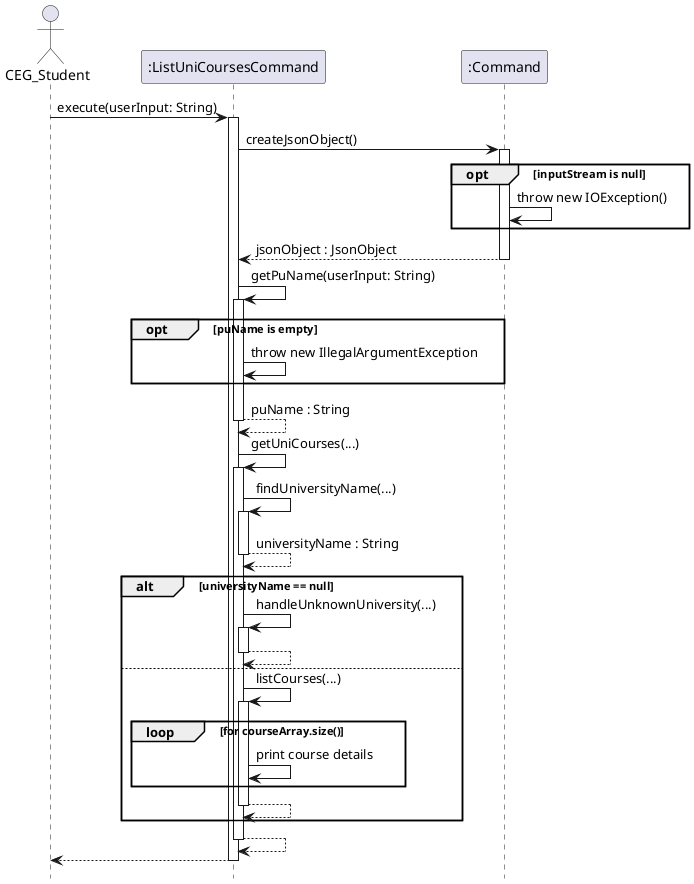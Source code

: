 @startuml

hide footbox

actor CEG_Student

participant ":ListUniCoursesCommand" as ListUniCoursesCommand
participant ":Command" as Command

CEG_Student -> ListUniCoursesCommand : execute(userInput: String)
activate ListUniCoursesCommand

ListUniCoursesCommand -> Command : createJsonObject()
activate Command

opt inputStream is null
    Command -> Command: throw new IOException()
end

Command --> ListUniCoursesCommand: jsonObject : JsonObject
deactivate Command

ListUniCoursesCommand -> ListUniCoursesCommand : getPuName(userInput: String)
activate ListUniCoursesCommand

opt puName is empty
    ListUniCoursesCommand -> ListUniCoursesCommand : throw new IllegalArgumentException
end
return puName : String

ListUniCoursesCommand -> ListUniCoursesCommand : getUniCourses(...)
activate ListUniCoursesCommand

ListUniCoursesCommand -> ListUniCoursesCommand : findUniversityName(...)
activate ListUniCoursesCommand
return universityName : String

alt universityName == null
ListUniCoursesCommand -> ListUniCoursesCommand : handleUnknownUniversity(...)
activate ListUniCoursesCommand
return
    else
    ListUniCoursesCommand -> ListUniCoursesCommand : listCourses(...)
    activate ListUniCoursesCommand
    loop for courseArray.size()
    ListUniCoursesCommand -> ListUniCoursesCommand : print course details
    end
return
end
return
ListUniCoursesCommand --> CEG_Student
deactivate ListUniCoursesCommand

@enduml